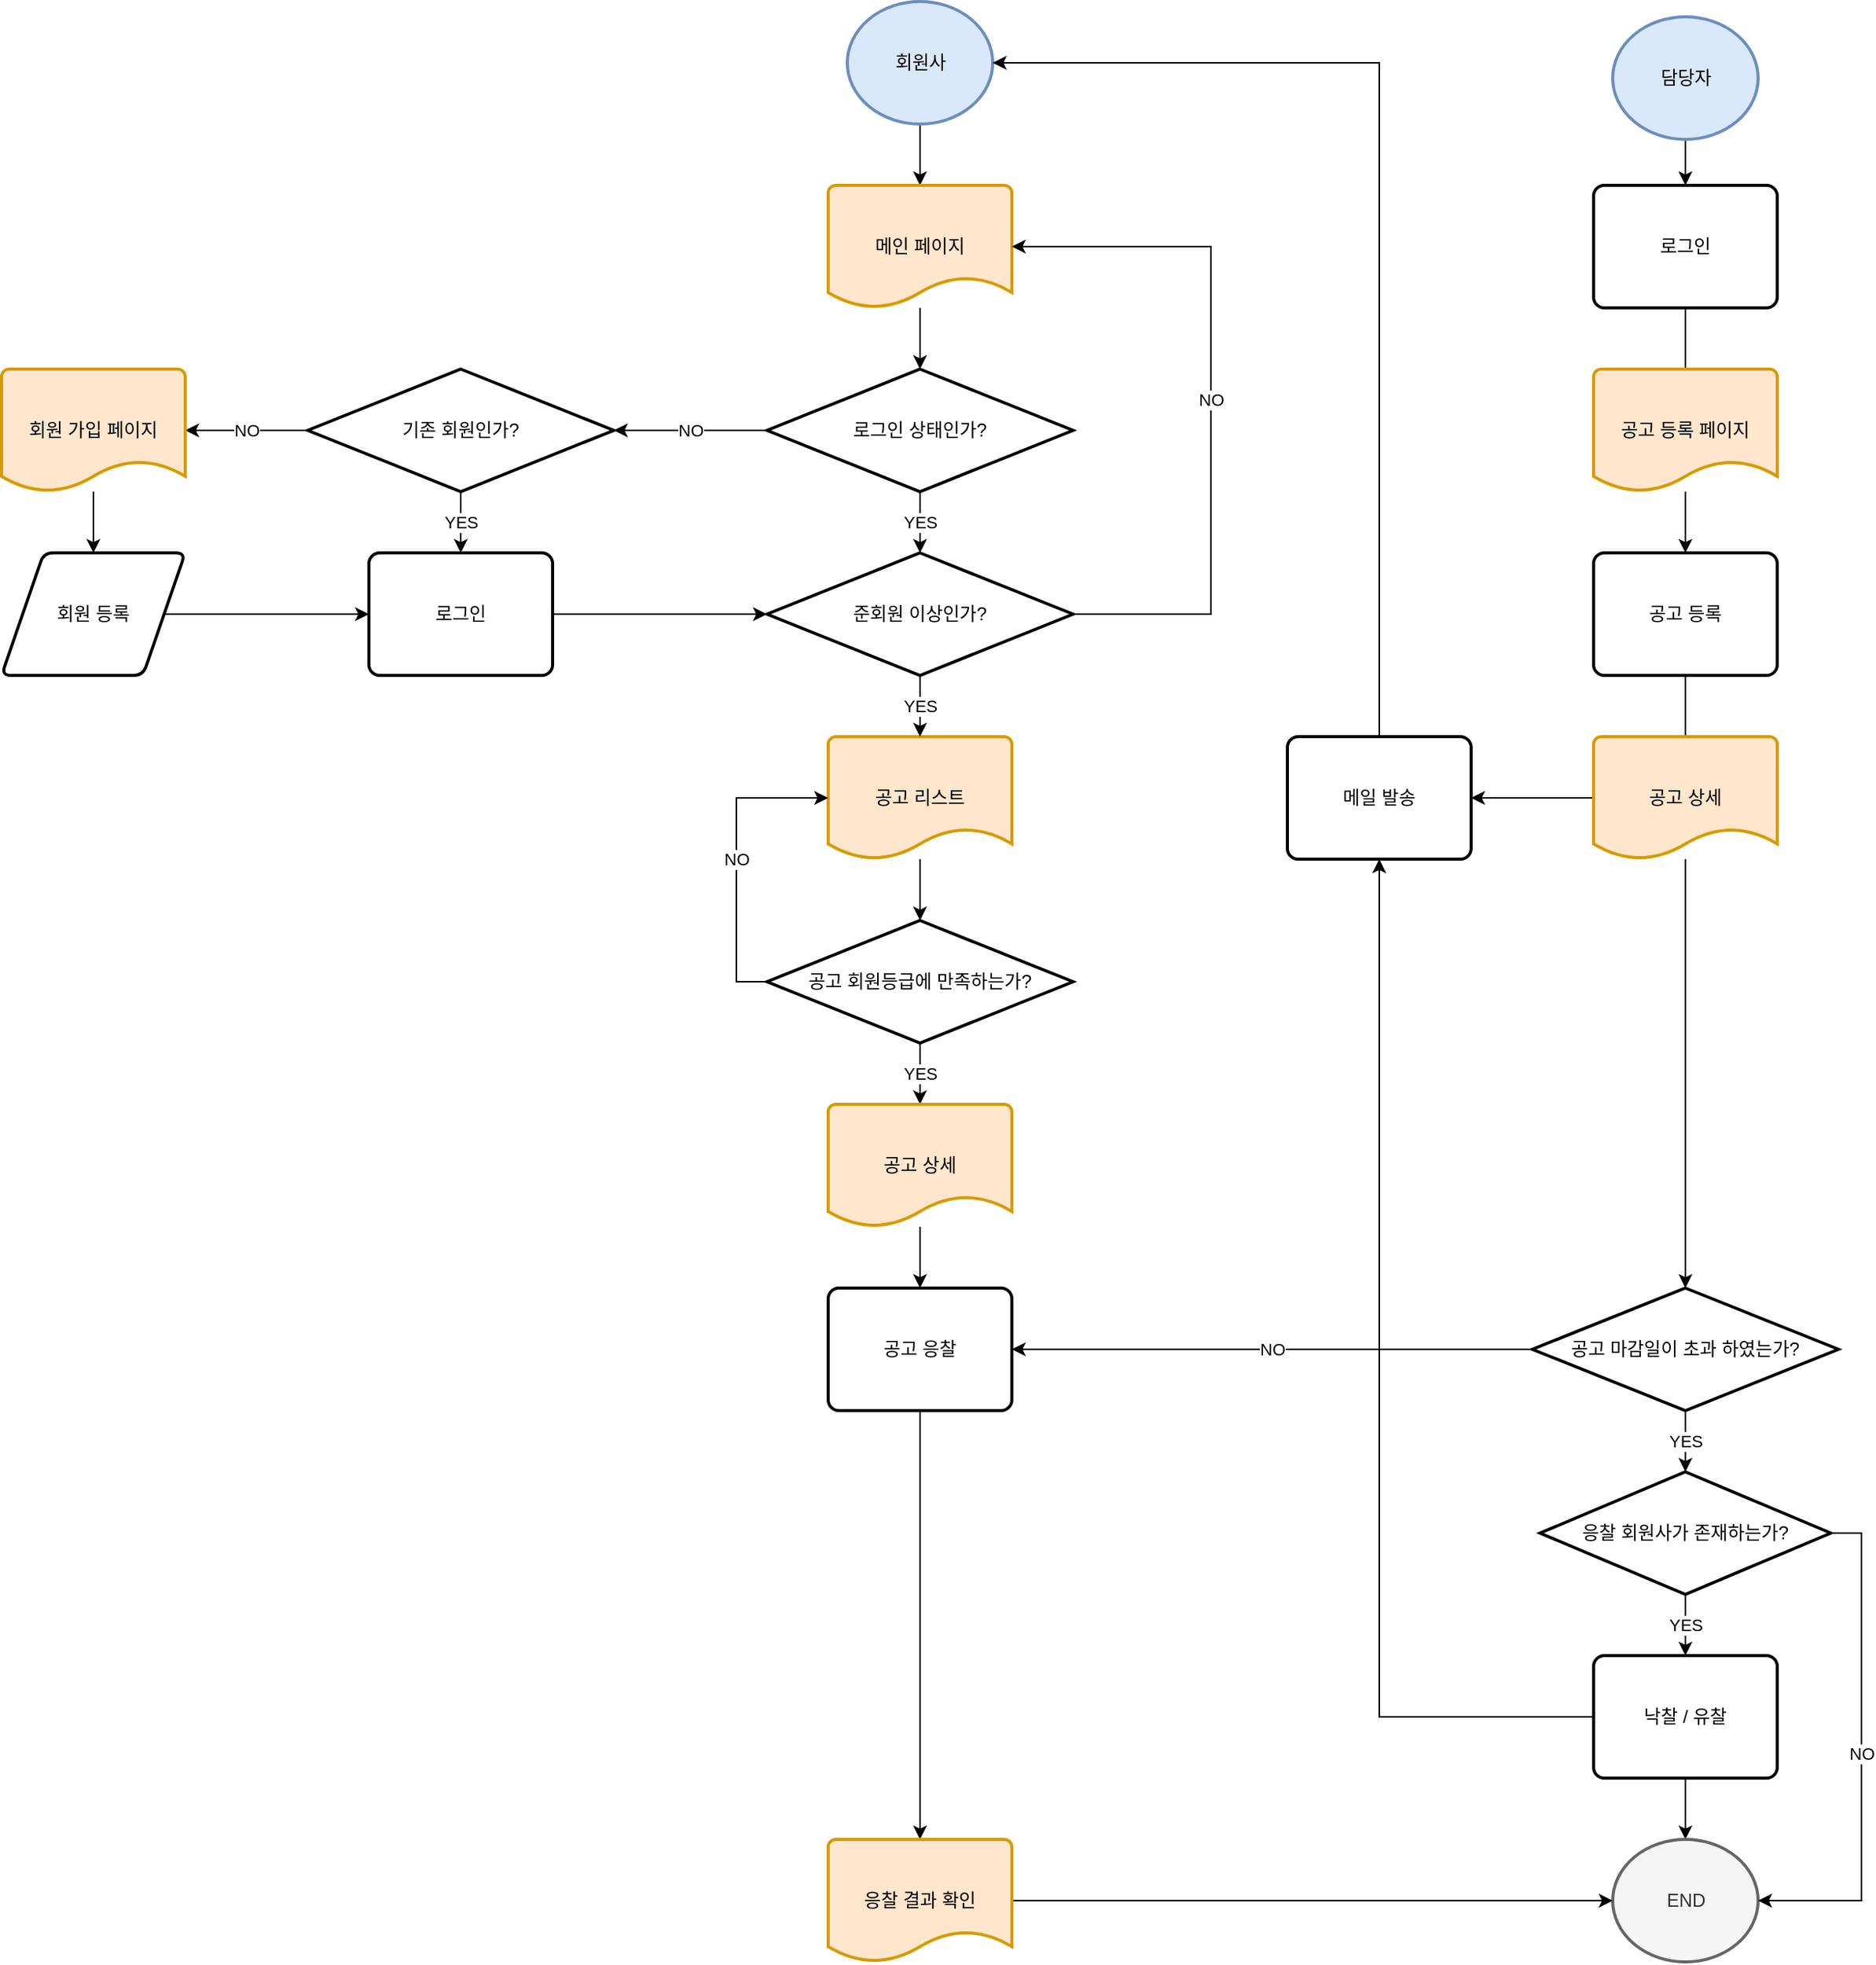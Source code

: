 <mxfile version="15.5.2" type="github">
  <diagram id="vh2RxS1X1kJ_eMTyJ13_" name="Page-1">
    <mxGraphModel dx="2031" dy="1146" grid="1" gridSize="10" guides="1" tooltips="1" connect="1" arrows="1" fold="1" page="1" pageScale="1" pageWidth="2339" pageHeight="3300" math="0" shadow="0">
      <root>
        <mxCell id="0" />
        <mxCell id="1" parent="0" />
        <mxCell id="n1tUE6l7CBbda3Mu8bpC-3" value="" style="edgeStyle=orthogonalEdgeStyle;rounded=0;orthogonalLoop=1;jettySize=auto;html=1;" parent="1" source="n1tUE6l7CBbda3Mu8bpC-1" target="n1tUE6l7CBbda3Mu8bpC-2" edge="1">
          <mxGeometry relative="1" as="geometry" />
        </mxCell>
        <mxCell id="n1tUE6l7CBbda3Mu8bpC-1" value="담당자" style="strokeWidth=2;html=1;shape=mxgraph.flowchart.start_2;whiteSpace=wrap;fillColor=#dae8fc;strokeColor=#6c8ebf;" parent="1" vertex="1">
          <mxGeometry x="1172.5" y="90" width="95" height="80" as="geometry" />
        </mxCell>
        <mxCell id="n1tUE6l7CBbda3Mu8bpC-6" value="" style="edgeStyle=orthogonalEdgeStyle;rounded=0;orthogonalLoop=1;jettySize=auto;html=1;" parent="1" source="n1tUE6l7CBbda3Mu8bpC-2" edge="1">
          <mxGeometry relative="1" as="geometry">
            <mxPoint x="1220" y="330" as="targetPoint" />
          </mxGeometry>
        </mxCell>
        <mxCell id="n1tUE6l7CBbda3Mu8bpC-2" value="로그인" style="rounded=1;whiteSpace=wrap;html=1;absoluteArcSize=1;arcSize=14;strokeWidth=2;" parent="1" vertex="1">
          <mxGeometry x="1160" y="200" width="120" height="80" as="geometry" />
        </mxCell>
        <mxCell id="efKuRQib4lVwZoNB9j2n-22" value="NO" style="edgeStyle=orthogonalEdgeStyle;rounded=0;orthogonalLoop=1;jettySize=auto;html=1;exitX=0;exitY=0.5;exitDx=0;exitDy=0;exitPerimeter=0;entryX=1;entryY=0.5;entryDx=0;entryDy=0;" edge="1" parent="1" source="n1tUE6l7CBbda3Mu8bpC-7" target="n1tUE6l7CBbda3Mu8bpC-16">
          <mxGeometry relative="1" as="geometry" />
        </mxCell>
        <mxCell id="efKuRQib4lVwZoNB9j2n-23" value="YES" style="edgeStyle=orthogonalEdgeStyle;rounded=0;orthogonalLoop=1;jettySize=auto;html=1;" edge="1" parent="1" source="n1tUE6l7CBbda3Mu8bpC-7" target="n1tUE6l7CBbda3Mu8bpC-22">
          <mxGeometry relative="1" as="geometry" />
        </mxCell>
        <mxCell id="n1tUE6l7CBbda3Mu8bpC-7" value="공고 마감일이 초과 하였는가?" style="strokeWidth=2;html=1;shape=mxgraph.flowchart.decision;whiteSpace=wrap;" parent="1" vertex="1">
          <mxGeometry x="1120" y="920" width="200" height="80" as="geometry" />
        </mxCell>
        <mxCell id="efKuRQib4lVwZoNB9j2n-26" value="" style="edgeStyle=orthogonalEdgeStyle;rounded=0;orthogonalLoop=1;jettySize=auto;html=1;" edge="1" parent="1" source="n1tUE6l7CBbda3Mu8bpC-9" target="n1tUE6l7CBbda3Mu8bpC-21">
          <mxGeometry relative="1" as="geometry" />
        </mxCell>
        <mxCell id="efKuRQib4lVwZoNB9j2n-35" style="edgeStyle=orthogonalEdgeStyle;rounded=0;orthogonalLoop=1;jettySize=auto;html=1;" edge="1" parent="1" source="n1tUE6l7CBbda3Mu8bpC-9" target="efKuRQib4lVwZoNB9j2n-29">
          <mxGeometry relative="1" as="geometry" />
        </mxCell>
        <mxCell id="n1tUE6l7CBbda3Mu8bpC-9" value="낙찰 / 유찰" style="rounded=1;whiteSpace=wrap;html=1;absoluteArcSize=1;arcSize=14;strokeWidth=2;" parent="1" vertex="1">
          <mxGeometry x="1160" y="1160" width="120" height="80" as="geometry" />
        </mxCell>
        <mxCell id="efKuRQib4lVwZoNB9j2n-21" style="edgeStyle=orthogonalEdgeStyle;rounded=0;orthogonalLoop=1;jettySize=auto;html=1;" edge="1" parent="1" source="n1tUE6l7CBbda3Mu8bpC-12">
          <mxGeometry relative="1" as="geometry">
            <mxPoint x="1220" y="570" as="targetPoint" />
          </mxGeometry>
        </mxCell>
        <mxCell id="n1tUE6l7CBbda3Mu8bpC-12" value="공고 등록" style="rounded=1;whiteSpace=wrap;html=1;absoluteArcSize=1;arcSize=14;strokeWidth=2;" parent="1" vertex="1">
          <mxGeometry x="1160" y="440" width="120" height="80" as="geometry" />
        </mxCell>
        <mxCell id="efKuRQib4lVwZoNB9j2n-36" value="" style="edgeStyle=orthogonalEdgeStyle;rounded=0;orthogonalLoop=1;jettySize=auto;html=1;" edge="1" parent="1" source="n1tUE6l7CBbda3Mu8bpC-13" target="efKuRQib4lVwZoNB9j2n-3">
          <mxGeometry relative="1" as="geometry" />
        </mxCell>
        <mxCell id="n1tUE6l7CBbda3Mu8bpC-13" value="회원사" style="strokeWidth=2;html=1;shape=mxgraph.flowchart.start_2;whiteSpace=wrap;fillColor=#dae8fc;strokeColor=#6c8ebf;" parent="1" vertex="1">
          <mxGeometry x="672.5" y="80" width="95" height="80" as="geometry" />
        </mxCell>
        <mxCell id="efKuRQib4lVwZoNB9j2n-42" value="" style="edgeStyle=orthogonalEdgeStyle;rounded=0;orthogonalLoop=1;jettySize=auto;html=1;entryX=0;entryY=0.5;entryDx=0;entryDy=0;entryPerimeter=0;exitX=1;exitY=0.5;exitDx=0;exitDy=0;" edge="1" parent="1" source="n1tUE6l7CBbda3Mu8bpC-14" target="efKuRQib4lVwZoNB9j2n-5">
          <mxGeometry y="-10" relative="1" as="geometry">
            <mxPoint x="520" y="540" as="targetPoint" />
            <mxPoint as="offset" />
          </mxGeometry>
        </mxCell>
        <mxCell id="n1tUE6l7CBbda3Mu8bpC-14" value="로그인" style="rounded=1;whiteSpace=wrap;html=1;absoluteArcSize=1;arcSize=14;strokeWidth=2;" parent="1" vertex="1">
          <mxGeometry x="360" y="440" width="120" height="80" as="geometry" />
        </mxCell>
        <mxCell id="n1tUE6l7CBbda3Mu8bpC-29" style="edgeStyle=orthogonalEdgeStyle;rounded=0;orthogonalLoop=1;jettySize=auto;html=1;" parent="1" source="n1tUE6l7CBbda3Mu8bpC-16" target="n1tUE6l7CBbda3Mu8bpC-28" edge="1">
          <mxGeometry relative="1" as="geometry" />
        </mxCell>
        <mxCell id="n1tUE6l7CBbda3Mu8bpC-16" value="공고 응찰" style="rounded=1;whiteSpace=wrap;html=1;absoluteArcSize=1;arcSize=14;strokeWidth=2;" parent="1" vertex="1">
          <mxGeometry x="660" y="920" width="120" height="80" as="geometry" />
        </mxCell>
        <mxCell id="n1tUE6l7CBbda3Mu8bpC-21" value="END" style="strokeWidth=2;html=1;shape=mxgraph.flowchart.start_2;whiteSpace=wrap;fillColor=#f5f5f5;fontColor=#333333;strokeColor=#666666;" parent="1" vertex="1">
          <mxGeometry x="1172.5" y="1280" width="95" height="80" as="geometry" />
        </mxCell>
        <mxCell id="efKuRQib4lVwZoNB9j2n-24" value="YES" style="edgeStyle=orthogonalEdgeStyle;rounded=0;orthogonalLoop=1;jettySize=auto;html=1;" edge="1" parent="1" source="n1tUE6l7CBbda3Mu8bpC-22" target="n1tUE6l7CBbda3Mu8bpC-9">
          <mxGeometry relative="1" as="geometry" />
        </mxCell>
        <mxCell id="efKuRQib4lVwZoNB9j2n-25" value="NO" style="edgeStyle=orthogonalEdgeStyle;rounded=0;orthogonalLoop=1;jettySize=auto;html=1;exitX=1;exitY=0.5;exitDx=0;exitDy=0;exitPerimeter=0;entryX=1;entryY=0.5;entryDx=0;entryDy=0;entryPerimeter=0;" edge="1" parent="1" source="n1tUE6l7CBbda3Mu8bpC-22" target="n1tUE6l7CBbda3Mu8bpC-21">
          <mxGeometry relative="1" as="geometry" />
        </mxCell>
        <mxCell id="n1tUE6l7CBbda3Mu8bpC-22" value="응찰 회원사가 존재하는가?" style="strokeWidth=2;html=1;shape=mxgraph.flowchart.decision;whiteSpace=wrap;" parent="1" vertex="1">
          <mxGeometry x="1125" y="1040" width="190" height="80" as="geometry" />
        </mxCell>
        <mxCell id="n1tUE6l7CBbda3Mu8bpC-30" style="edgeStyle=orthogonalEdgeStyle;rounded=0;orthogonalLoop=1;jettySize=auto;html=1;entryX=0;entryY=0.5;entryDx=0;entryDy=0;entryPerimeter=0;" parent="1" source="n1tUE6l7CBbda3Mu8bpC-28" target="n1tUE6l7CBbda3Mu8bpC-21" edge="1">
          <mxGeometry relative="1" as="geometry" />
        </mxCell>
        <mxCell id="n1tUE6l7CBbda3Mu8bpC-28" value="응찰 결과 확인" style="strokeWidth=2;html=1;shape=mxgraph.flowchart.document2;whiteSpace=wrap;size=0.25;fillColor=#ffe6cc;strokeColor=#d79b00;" parent="1" vertex="1">
          <mxGeometry x="660" y="1280" width="120" height="80" as="geometry" />
        </mxCell>
        <mxCell id="efKuRQib4lVwZoNB9j2n-39" value="" style="edgeStyle=orthogonalEdgeStyle;rounded=0;orthogonalLoop=1;jettySize=auto;html=1;" edge="1" parent="1" source="efKuRQib4lVwZoNB9j2n-3" target="efKuRQib4lVwZoNB9j2n-37">
          <mxGeometry relative="1" as="geometry" />
        </mxCell>
        <mxCell id="efKuRQib4lVwZoNB9j2n-3" value="메인 페이지" style="strokeWidth=2;html=1;shape=mxgraph.flowchart.document2;whiteSpace=wrap;size=0.25;fillColor=#ffe6cc;strokeColor=#d79b00;" vertex="1" parent="1">
          <mxGeometry x="660" y="200" width="120" height="80" as="geometry" />
        </mxCell>
        <mxCell id="efKuRQib4lVwZoNB9j2n-14" value="" style="edgeStyle=orthogonalEdgeStyle;rounded=0;orthogonalLoop=1;jettySize=auto;html=1;" edge="1" parent="1" source="efKuRQib4lVwZoNB9j2n-4" target="efKuRQib4lVwZoNB9j2n-12">
          <mxGeometry relative="1" as="geometry" />
        </mxCell>
        <mxCell id="efKuRQib4lVwZoNB9j2n-4" value="공고 리스트" style="strokeWidth=2;html=1;shape=mxgraph.flowchart.document2;whiteSpace=wrap;size=0.25;fillColor=#ffe6cc;strokeColor=#d79b00;" vertex="1" parent="1">
          <mxGeometry x="660" y="560" width="120" height="80" as="geometry" />
        </mxCell>
        <mxCell id="efKuRQib4lVwZoNB9j2n-10" value="NO" style="edgeStyle=orthogonalEdgeStyle;rounded=0;orthogonalLoop=1;jettySize=auto;html=1;entryX=1;entryY=0.5;entryDx=0;entryDy=0;entryPerimeter=0;" edge="1" parent="1" source="efKuRQib4lVwZoNB9j2n-5" target="efKuRQib4lVwZoNB9j2n-3">
          <mxGeometry relative="1" as="geometry">
            <mxPoint x="810" y="240" as="targetPoint" />
            <Array as="points">
              <mxPoint x="910" y="480" />
              <mxPoint x="910" y="240" />
            </Array>
          </mxGeometry>
        </mxCell>
        <mxCell id="efKuRQib4lVwZoNB9j2n-11" value="YES" style="edgeStyle=orthogonalEdgeStyle;rounded=0;orthogonalLoop=1;jettySize=auto;html=1;" edge="1" parent="1" source="efKuRQib4lVwZoNB9j2n-5" target="efKuRQib4lVwZoNB9j2n-4">
          <mxGeometry relative="1" as="geometry" />
        </mxCell>
        <mxCell id="efKuRQib4lVwZoNB9j2n-5" value="준회원 이상인가?" style="strokeWidth=2;html=1;shape=mxgraph.flowchart.decision;whiteSpace=wrap;" vertex="1" parent="1">
          <mxGeometry x="620" y="440" width="200" height="80" as="geometry" />
        </mxCell>
        <mxCell id="efKuRQib4lVwZoNB9j2n-15" value="NO" style="edgeStyle=orthogonalEdgeStyle;rounded=0;orthogonalLoop=1;jettySize=auto;html=1;entryX=0;entryY=0.5;entryDx=0;entryDy=0;entryPerimeter=0;" edge="1" parent="1" source="efKuRQib4lVwZoNB9j2n-12" target="efKuRQib4lVwZoNB9j2n-4">
          <mxGeometry relative="1" as="geometry">
            <Array as="points">
              <mxPoint x="600" y="720" />
              <mxPoint x="600" y="600" />
            </Array>
          </mxGeometry>
        </mxCell>
        <mxCell id="efKuRQib4lVwZoNB9j2n-16" value="YES" style="edgeStyle=orthogonalEdgeStyle;rounded=0;orthogonalLoop=1;jettySize=auto;html=1;" edge="1" parent="1" source="efKuRQib4lVwZoNB9j2n-12" target="efKuRQib4lVwZoNB9j2n-13">
          <mxGeometry relative="1" as="geometry" />
        </mxCell>
        <mxCell id="efKuRQib4lVwZoNB9j2n-12" value="공고 회원등급에 만족하는가?" style="strokeWidth=2;html=1;shape=mxgraph.flowchart.decision;whiteSpace=wrap;" vertex="1" parent="1">
          <mxGeometry x="620" y="680" width="200" height="80" as="geometry" />
        </mxCell>
        <mxCell id="efKuRQib4lVwZoNB9j2n-17" value="" style="edgeStyle=orthogonalEdgeStyle;rounded=0;orthogonalLoop=1;jettySize=auto;html=1;" edge="1" parent="1" source="efKuRQib4lVwZoNB9j2n-13" target="n1tUE6l7CBbda3Mu8bpC-16">
          <mxGeometry relative="1" as="geometry" />
        </mxCell>
        <mxCell id="efKuRQib4lVwZoNB9j2n-13" value="공고 상세" style="strokeWidth=2;html=1;shape=mxgraph.flowchart.document2;whiteSpace=wrap;size=0.25;fillColor=#ffe6cc;strokeColor=#d79b00;" vertex="1" parent="1">
          <mxGeometry x="660" y="800" width="120" height="80" as="geometry" />
        </mxCell>
        <mxCell id="efKuRQib4lVwZoNB9j2n-20" value="" style="edgeStyle=orthogonalEdgeStyle;rounded=0;orthogonalLoop=1;jettySize=auto;html=1;" edge="1" parent="1" source="efKuRQib4lVwZoNB9j2n-19" target="n1tUE6l7CBbda3Mu8bpC-12">
          <mxGeometry relative="1" as="geometry" />
        </mxCell>
        <mxCell id="efKuRQib4lVwZoNB9j2n-19" value="공고 등록 페이지" style="strokeWidth=2;html=1;shape=mxgraph.flowchart.document2;whiteSpace=wrap;size=0.25;fillColor=#ffe6cc;strokeColor=#d79b00;" vertex="1" parent="1">
          <mxGeometry x="1160" y="320" width="120" height="80" as="geometry" />
        </mxCell>
        <mxCell id="efKuRQib4lVwZoNB9j2n-31" value="" style="edgeStyle=orthogonalEdgeStyle;rounded=0;orthogonalLoop=1;jettySize=auto;html=1;" edge="1" parent="1" source="efKuRQib4lVwZoNB9j2n-27" target="efKuRQib4lVwZoNB9j2n-29">
          <mxGeometry relative="1" as="geometry">
            <mxPoint x="1120" y="610" as="targetPoint" />
          </mxGeometry>
        </mxCell>
        <mxCell id="efKuRQib4lVwZoNB9j2n-34" style="edgeStyle=orthogonalEdgeStyle;rounded=0;orthogonalLoop=1;jettySize=auto;html=1;entryX=0.5;entryY=0;entryDx=0;entryDy=0;entryPerimeter=0;" edge="1" parent="1" source="efKuRQib4lVwZoNB9j2n-27" target="n1tUE6l7CBbda3Mu8bpC-7">
          <mxGeometry relative="1" as="geometry" />
        </mxCell>
        <mxCell id="efKuRQib4lVwZoNB9j2n-27" value="공고 상세" style="strokeWidth=2;html=1;shape=mxgraph.flowchart.document2;whiteSpace=wrap;size=0.25;fillColor=#ffe6cc;strokeColor=#d79b00;" vertex="1" parent="1">
          <mxGeometry x="1160" y="560" width="120" height="80" as="geometry" />
        </mxCell>
        <mxCell id="efKuRQib4lVwZoNB9j2n-33" style="edgeStyle=orthogonalEdgeStyle;rounded=0;orthogonalLoop=1;jettySize=auto;html=1;entryX=1;entryY=0.5;entryDx=0;entryDy=0;entryPerimeter=0;exitX=0.5;exitY=0;exitDx=0;exitDy=0;" edge="1" parent="1" source="efKuRQib4lVwZoNB9j2n-29" target="n1tUE6l7CBbda3Mu8bpC-13">
          <mxGeometry relative="1" as="geometry" />
        </mxCell>
        <mxCell id="efKuRQib4lVwZoNB9j2n-29" value="메일 발송" style="rounded=1;whiteSpace=wrap;html=1;absoluteArcSize=1;arcSize=14;strokeWidth=2;" vertex="1" parent="1">
          <mxGeometry x="960" y="560" width="120" height="80" as="geometry" />
        </mxCell>
        <mxCell id="efKuRQib4lVwZoNB9j2n-38" value="YES" style="edgeStyle=orthogonalEdgeStyle;rounded=0;orthogonalLoop=1;jettySize=auto;html=1;" edge="1" parent="1" source="efKuRQib4lVwZoNB9j2n-37" target="efKuRQib4lVwZoNB9j2n-5">
          <mxGeometry relative="1" as="geometry" />
        </mxCell>
        <mxCell id="efKuRQib4lVwZoNB9j2n-41" value="NO" style="edgeStyle=orthogonalEdgeStyle;rounded=0;orthogonalLoop=1;jettySize=auto;html=1;entryX=1;entryY=0.5;entryDx=0;entryDy=0;entryPerimeter=0;" edge="1" parent="1" source="efKuRQib4lVwZoNB9j2n-37" target="efKuRQib4lVwZoNB9j2n-43">
          <mxGeometry relative="1" as="geometry">
            <mxPoint x="560" y="390" as="targetPoint" />
          </mxGeometry>
        </mxCell>
        <mxCell id="efKuRQib4lVwZoNB9j2n-37" value="로그인 상태인가?" style="strokeWidth=2;html=1;shape=mxgraph.flowchart.decision;whiteSpace=wrap;" vertex="1" parent="1">
          <mxGeometry x="620" y="320" width="200" height="80" as="geometry" />
        </mxCell>
        <mxCell id="efKuRQib4lVwZoNB9j2n-44" value="YES" style="edgeStyle=orthogonalEdgeStyle;rounded=0;orthogonalLoop=1;jettySize=auto;html=1;" edge="1" parent="1" source="efKuRQib4lVwZoNB9j2n-43" target="n1tUE6l7CBbda3Mu8bpC-14">
          <mxGeometry relative="1" as="geometry" />
        </mxCell>
        <mxCell id="efKuRQib4lVwZoNB9j2n-46" value="NO" style="edgeStyle=orthogonalEdgeStyle;rounded=0;orthogonalLoop=1;jettySize=auto;html=1;" edge="1" parent="1" source="efKuRQib4lVwZoNB9j2n-43" target="efKuRQib4lVwZoNB9j2n-45">
          <mxGeometry relative="1" as="geometry" />
        </mxCell>
        <mxCell id="efKuRQib4lVwZoNB9j2n-43" value="기존 회원인가?" style="strokeWidth=2;html=1;shape=mxgraph.flowchart.decision;whiteSpace=wrap;" vertex="1" parent="1">
          <mxGeometry x="320" y="320" width="200" height="80" as="geometry" />
        </mxCell>
        <mxCell id="efKuRQib4lVwZoNB9j2n-48" value="" style="edgeStyle=orthogonalEdgeStyle;rounded=0;orthogonalLoop=1;jettySize=auto;html=1;" edge="1" parent="1" source="efKuRQib4lVwZoNB9j2n-45" target="efKuRQib4lVwZoNB9j2n-47">
          <mxGeometry relative="1" as="geometry" />
        </mxCell>
        <mxCell id="efKuRQib4lVwZoNB9j2n-45" value="회원 가입 페이지" style="strokeWidth=2;html=1;shape=mxgraph.flowchart.document2;whiteSpace=wrap;size=0.25;fillColor=#ffe6cc;strokeColor=#d79b00;" vertex="1" parent="1">
          <mxGeometry x="120" y="320" width="120" height="80" as="geometry" />
        </mxCell>
        <mxCell id="efKuRQib4lVwZoNB9j2n-49" style="edgeStyle=orthogonalEdgeStyle;rounded=0;orthogonalLoop=1;jettySize=auto;html=1;entryX=0;entryY=0.5;entryDx=0;entryDy=0;" edge="1" parent="1" source="efKuRQib4lVwZoNB9j2n-47" target="n1tUE6l7CBbda3Mu8bpC-14">
          <mxGeometry relative="1" as="geometry" />
        </mxCell>
        <mxCell id="efKuRQib4lVwZoNB9j2n-47" value="회원 등록" style="shape=parallelogram;html=1;strokeWidth=2;perimeter=parallelogramPerimeter;whiteSpace=wrap;rounded=1;arcSize=12;size=0.23;" vertex="1" parent="1">
          <mxGeometry x="120" y="440" width="120" height="80" as="geometry" />
        </mxCell>
      </root>
    </mxGraphModel>
  </diagram>
</mxfile>

